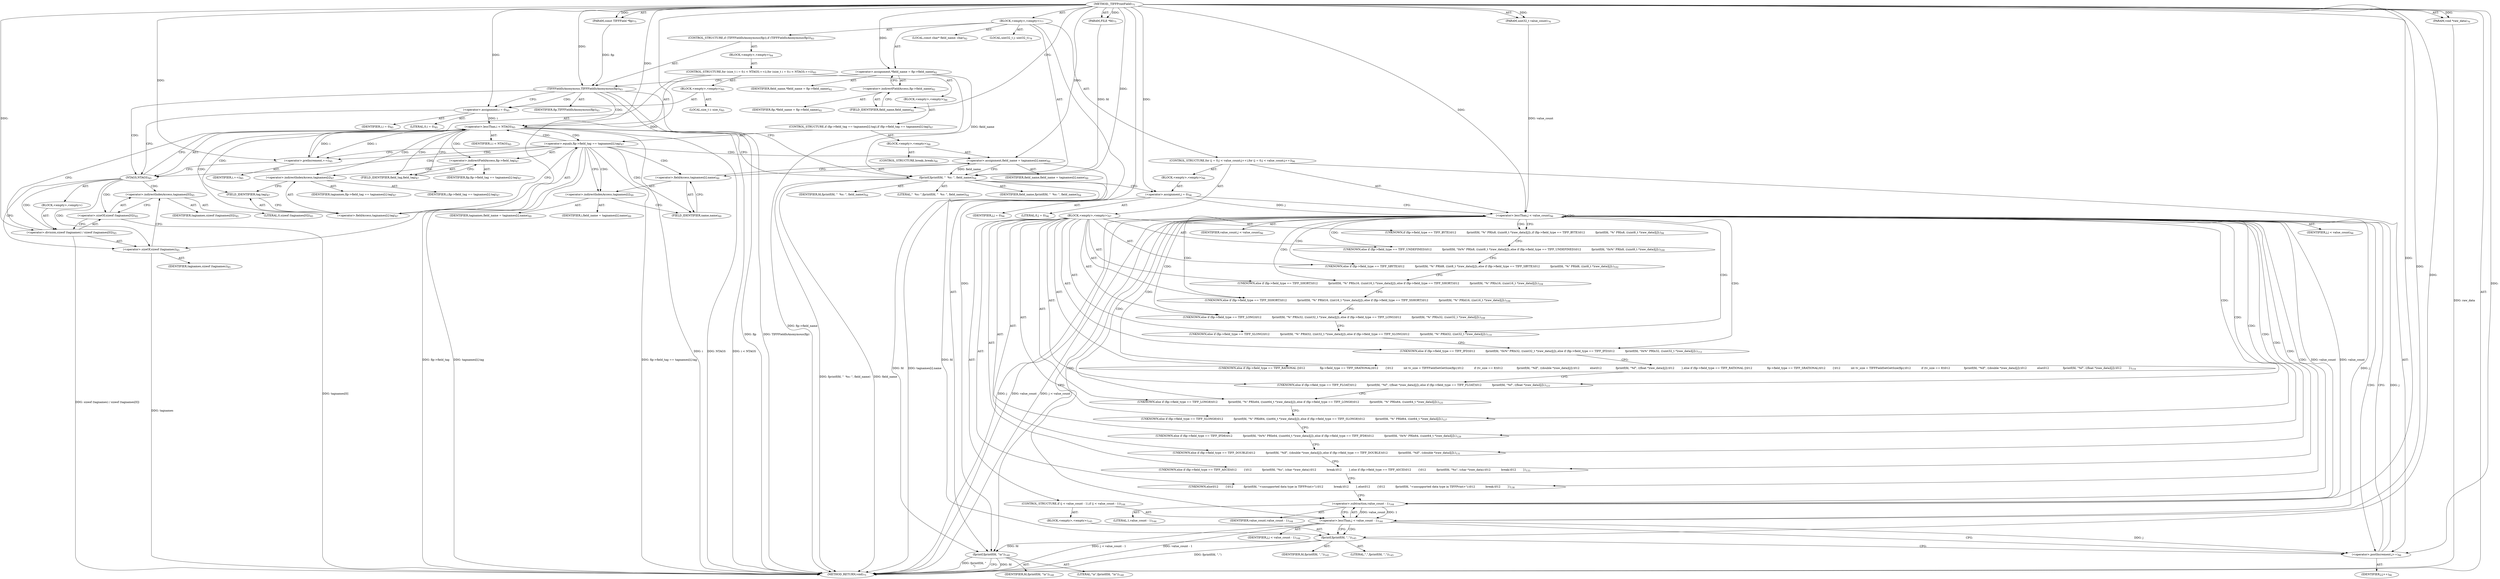 digraph "_TIFFPrintField" {  
"3133" [label = <(METHOD,_TIFFPrintField)<SUB>75</SUB>> ]
"3134" [label = <(PARAM,FILE *fd)<SUB>75</SUB>> ]
"3135" [label = <(PARAM,const TIFFField *fip)<SUB>75</SUB>> ]
"3136" [label = <(PARAM,uint32_t value_count)<SUB>76</SUB>> ]
"3137" [label = <(PARAM,void *raw_data)<SUB>76</SUB>> ]
"3138" [label = <(BLOCK,&lt;empty&gt;,&lt;empty&gt;)<SUB>77</SUB>> ]
"3139" [label = <(LOCAL,uint32_t j: uint32_t)<SUB>78</SUB>> ]
"3140" [label = <(LOCAL,const char* field_name: char)<SUB>82</SUB>> ]
"3141" [label = <(&lt;operator&gt;.assignment,*field_name = fip-&gt;field_name)<SUB>82</SUB>> ]
"3142" [label = <(IDENTIFIER,field_name,*field_name = fip-&gt;field_name)<SUB>82</SUB>> ]
"3143" [label = <(&lt;operator&gt;.indirectFieldAccess,fip-&gt;field_name)<SUB>82</SUB>> ]
"3144" [label = <(IDENTIFIER,fip,*field_name = fip-&gt;field_name)<SUB>82</SUB>> ]
"3145" [label = <(FIELD_IDENTIFIER,field_name,field_name)<SUB>82</SUB>> ]
"3146" [label = <(CONTROL_STRUCTURE,if (TIFFFieldIsAnonymous(fip)),if (TIFFFieldIsAnonymous(fip)))<SUB>83</SUB>> ]
"3147" [label = <(TIFFFieldIsAnonymous,TIFFFieldIsAnonymous(fip))<SUB>83</SUB>> ]
"3148" [label = <(IDENTIFIER,fip,TIFFFieldIsAnonymous(fip))<SUB>83</SUB>> ]
"3149" [label = <(BLOCK,&lt;empty&gt;,&lt;empty&gt;)<SUB>84</SUB>> ]
"3150" [label = <(CONTROL_STRUCTURE,for (size_t i = 0;i &lt; NTAGS;++i),for (size_t i = 0;i &lt; NTAGS;++i))<SUB>85</SUB>> ]
"3151" [label = <(BLOCK,&lt;empty&gt;,&lt;empty&gt;)<SUB>85</SUB>> ]
"3152" [label = <(LOCAL,size_t i: size_t)<SUB>85</SUB>> ]
"3153" [label = <(&lt;operator&gt;.assignment,i = 0)<SUB>85</SUB>> ]
"3154" [label = <(IDENTIFIER,i,i = 0)<SUB>85</SUB>> ]
"3155" [label = <(LITERAL,0,i = 0)<SUB>85</SUB>> ]
"3156" [label = <(&lt;operator&gt;.lessThan,i &lt; NTAGS)<SUB>85</SUB>> ]
"3157" [label = <(IDENTIFIER,i,i &lt; NTAGS)<SUB>85</SUB>> ]
"3158" [label = <(NTAGS,NTAGS)<SUB>85</SUB>> ]
"3159" [label = <(BLOCK,&lt;empty&gt;,&lt;empty&gt;)> ]
"3160" [label = <(&lt;operator&gt;.division,sizeof (tagnames) / sizeof (tagnames[0]))<SUB>85</SUB>> ]
"3161" [label = <(&lt;operator&gt;.sizeOf,sizeof (tagnames))<SUB>85</SUB>> ]
"3162" [label = <(IDENTIFIER,tagnames,sizeof (tagnames))<SUB>85</SUB>> ]
"3163" [label = <(&lt;operator&gt;.sizeOf,sizeof (tagnames[0]))<SUB>85</SUB>> ]
"3164" [label = <(&lt;operator&gt;.indirectIndexAccess,tagnames[0])<SUB>85</SUB>> ]
"3165" [label = <(IDENTIFIER,tagnames,sizeof (tagnames[0]))<SUB>85</SUB>> ]
"3166" [label = <(LITERAL,0,sizeof (tagnames[0]))<SUB>85</SUB>> ]
"3167" [label = <(&lt;operator&gt;.preIncrement,++i)<SUB>85</SUB>> ]
"3168" [label = <(IDENTIFIER,i,++i)<SUB>85</SUB>> ]
"3169" [label = <(BLOCK,&lt;empty&gt;,&lt;empty&gt;)<SUB>86</SUB>> ]
"3170" [label = <(CONTROL_STRUCTURE,if (fip-&gt;field_tag == tagnames[i].tag),if (fip-&gt;field_tag == tagnames[i].tag))<SUB>87</SUB>> ]
"3171" [label = <(&lt;operator&gt;.equals,fip-&gt;field_tag == tagnames[i].tag)<SUB>87</SUB>> ]
"3172" [label = <(&lt;operator&gt;.indirectFieldAccess,fip-&gt;field_tag)<SUB>87</SUB>> ]
"3173" [label = <(IDENTIFIER,fip,fip-&gt;field_tag == tagnames[i].tag)<SUB>87</SUB>> ]
"3174" [label = <(FIELD_IDENTIFIER,field_tag,field_tag)<SUB>87</SUB>> ]
"3175" [label = <(&lt;operator&gt;.fieldAccess,tagnames[i].tag)<SUB>87</SUB>> ]
"3176" [label = <(&lt;operator&gt;.indirectIndexAccess,tagnames[i])<SUB>87</SUB>> ]
"3177" [label = <(IDENTIFIER,tagnames,fip-&gt;field_tag == tagnames[i].tag)<SUB>87</SUB>> ]
"3178" [label = <(IDENTIFIER,i,fip-&gt;field_tag == tagnames[i].tag)<SUB>87</SUB>> ]
"3179" [label = <(FIELD_IDENTIFIER,tag,tag)<SUB>87</SUB>> ]
"3180" [label = <(BLOCK,&lt;empty&gt;,&lt;empty&gt;)<SUB>88</SUB>> ]
"3181" [label = <(&lt;operator&gt;.assignment,field_name = tagnames[i].name)<SUB>89</SUB>> ]
"3182" [label = <(IDENTIFIER,field_name,field_name = tagnames[i].name)<SUB>89</SUB>> ]
"3183" [label = <(&lt;operator&gt;.fieldAccess,tagnames[i].name)<SUB>89</SUB>> ]
"3184" [label = <(&lt;operator&gt;.indirectIndexAccess,tagnames[i])<SUB>89</SUB>> ]
"3185" [label = <(IDENTIFIER,tagnames,field_name = tagnames[i].name)<SUB>89</SUB>> ]
"3186" [label = <(IDENTIFIER,i,field_name = tagnames[i].name)<SUB>89</SUB>> ]
"3187" [label = <(FIELD_IDENTIFIER,name,name)<SUB>89</SUB>> ]
"3188" [label = <(CONTROL_STRUCTURE,break;,break;)<SUB>90</SUB>> ]
"3189" [label = <(fprintf,fprintf(fd, &quot;  %s: &quot;, field_name))<SUB>94</SUB>> ]
"3190" [label = <(IDENTIFIER,fd,fprintf(fd, &quot;  %s: &quot;, field_name))<SUB>94</SUB>> ]
"3191" [label = <(LITERAL,&quot;  %s: &quot;,fprintf(fd, &quot;  %s: &quot;, field_name))<SUB>94</SUB>> ]
"3192" [label = <(IDENTIFIER,field_name,fprintf(fd, &quot;  %s: &quot;, field_name))<SUB>94</SUB>> ]
"3193" [label = <(CONTROL_STRUCTURE,for (j = 0;j &lt; value_count;j++),for (j = 0;j &lt; value_count;j++))<SUB>96</SUB>> ]
"3194" [label = <(BLOCK,&lt;empty&gt;,&lt;empty&gt;)<SUB>96</SUB>> ]
"3195" [label = <(&lt;operator&gt;.assignment,j = 0)<SUB>96</SUB>> ]
"3196" [label = <(IDENTIFIER,j,j = 0)<SUB>96</SUB>> ]
"3197" [label = <(LITERAL,0,j = 0)<SUB>96</SUB>> ]
"3198" [label = <(&lt;operator&gt;.lessThan,j &lt; value_count)<SUB>96</SUB>> ]
"3199" [label = <(IDENTIFIER,j,j &lt; value_count)<SUB>96</SUB>> ]
"3200" [label = <(IDENTIFIER,value_count,j &lt; value_count)<SUB>96</SUB>> ]
"3201" [label = <(&lt;operator&gt;.postIncrement,j++)<SUB>96</SUB>> ]
"3202" [label = <(IDENTIFIER,j,j++)<SUB>96</SUB>> ]
"3203" [label = <(BLOCK,&lt;empty&gt;,&lt;empty&gt;)<SUB>97</SUB>> ]
"3204" [label = <(UNKNOWN,if (fip-&gt;field_type == TIFF_BYTE)\012            fprintf(fd, &quot;%&quot; PRIu8, ((uint8_t *)raw_data)[j]);,if (fip-&gt;field_type == TIFF_BYTE)\012            fprintf(fd, &quot;%&quot; PRIu8, ((uint8_t *)raw_data)[j]);)<SUB>98</SUB>> ]
"3205" [label = <(UNKNOWN,else if (fip-&gt;field_type == TIFF_UNDEFINED)\012            fprintf(fd, &quot;0x%&quot; PRIx8, ((uint8_t *)raw_data)[j]);,else if (fip-&gt;field_type == TIFF_UNDEFINED)\012            fprintf(fd, &quot;0x%&quot; PRIx8, ((uint8_t *)raw_data)[j]);)<SUB>100</SUB>> ]
"3206" [label = <(UNKNOWN,else if (fip-&gt;field_type == TIFF_SBYTE)\012            fprintf(fd, &quot;%&quot; PRId8, ((int8_t *)raw_data)[j]);,else if (fip-&gt;field_type == TIFF_SBYTE)\012            fprintf(fd, &quot;%&quot; PRId8, ((int8_t *)raw_data)[j]);)<SUB>102</SUB>> ]
"3207" [label = <(UNKNOWN,else if (fip-&gt;field_type == TIFF_SHORT)\012            fprintf(fd, &quot;%&quot; PRIu16, ((uint16_t *)raw_data)[j]);,else if (fip-&gt;field_type == TIFF_SHORT)\012            fprintf(fd, &quot;%&quot; PRIu16, ((uint16_t *)raw_data)[j]);)<SUB>104</SUB>> ]
"3208" [label = <(UNKNOWN,else if (fip-&gt;field_type == TIFF_SSHORT)\012            fprintf(fd, &quot;%&quot; PRId16, ((int16_t *)raw_data)[j]);,else if (fip-&gt;field_type == TIFF_SSHORT)\012            fprintf(fd, &quot;%&quot; PRId16, ((int16_t *)raw_data)[j]);)<SUB>106</SUB>> ]
"3209" [label = <(UNKNOWN,else if (fip-&gt;field_type == TIFF_LONG)\012            fprintf(fd, &quot;%&quot; PRIu32, ((uint32_t *)raw_data)[j]);,else if (fip-&gt;field_type == TIFF_LONG)\012            fprintf(fd, &quot;%&quot; PRIu32, ((uint32_t *)raw_data)[j]);)<SUB>108</SUB>> ]
"3210" [label = <(UNKNOWN,else if (fip-&gt;field_type == TIFF_SLONG)\012            fprintf(fd, &quot;%&quot; PRId32, ((int32_t *)raw_data)[j]);,else if (fip-&gt;field_type == TIFF_SLONG)\012            fprintf(fd, &quot;%&quot; PRId32, ((int32_t *)raw_data)[j]);)<SUB>110</SUB>> ]
"3211" [label = <(UNKNOWN,else if (fip-&gt;field_type == TIFF_IFD)\012            fprintf(fd, &quot;0x%&quot; PRIx32, ((uint32_t *)raw_data)[j]);,else if (fip-&gt;field_type == TIFF_IFD)\012            fprintf(fd, &quot;0x%&quot; PRIx32, ((uint32_t *)raw_data)[j]);)<SUB>112</SUB>> ]
"3212" [label = <(UNKNOWN,else if (fip-&gt;field_type == TIFF_RATIONAL ||\012                 fip-&gt;field_type == TIFF_SRATIONAL)\012        {\012            int tv_size = TIFFFieldSetGetSize(fip);\012            if (tv_size == 8)\012                fprintf(fd, &quot;%lf&quot;, ((double *)raw_data)[j]);\012            else\012                fprintf(fd, &quot;%f&quot;, ((float *)raw_data)[j]);\012        },else if (fip-&gt;field_type == TIFF_RATIONAL ||\012                 fip-&gt;field_type == TIFF_SRATIONAL)\012        {\012            int tv_size = TIFFFieldSetGetSize(fip);\012            if (tv_size == 8)\012                fprintf(fd, &quot;%lf&quot;, ((double *)raw_data)[j]);\012            else\012                fprintf(fd, &quot;%f&quot;, ((float *)raw_data)[j]);\012        })<SUB>114</SUB>> ]
"3213" [label = <(UNKNOWN,else if (fip-&gt;field_type == TIFF_FLOAT)\012            fprintf(fd, &quot;%f&quot;, ((float *)raw_data)[j]);,else if (fip-&gt;field_type == TIFF_FLOAT)\012            fprintf(fd, &quot;%f&quot;, ((float *)raw_data)[j]);)<SUB>123</SUB>> ]
"3214" [label = <(UNKNOWN,else if (fip-&gt;field_type == TIFF_LONG8)\012            fprintf(fd, &quot;%&quot; PRIu64, ((uint64_t *)raw_data)[j]);,else if (fip-&gt;field_type == TIFF_LONG8)\012            fprintf(fd, &quot;%&quot; PRIu64, ((uint64_t *)raw_data)[j]);)<SUB>125</SUB>> ]
"3215" [label = <(UNKNOWN,else if (fip-&gt;field_type == TIFF_SLONG8)\012            fprintf(fd, &quot;%&quot; PRId64, ((int64_t *)raw_data)[j]);,else if (fip-&gt;field_type == TIFF_SLONG8)\012            fprintf(fd, &quot;%&quot; PRId64, ((int64_t *)raw_data)[j]);)<SUB>127</SUB>> ]
"3216" [label = <(UNKNOWN,else if (fip-&gt;field_type == TIFF_IFD8)\012            fprintf(fd, &quot;0x%&quot; PRIx64, ((uint64_t *)raw_data)[j]);,else if (fip-&gt;field_type == TIFF_IFD8)\012            fprintf(fd, &quot;0x%&quot; PRIx64, ((uint64_t *)raw_data)[j]);)<SUB>129</SUB>> ]
"3217" [label = <(UNKNOWN,else if (fip-&gt;field_type == TIFF_DOUBLE)\012            fprintf(fd, &quot;%lf&quot;, ((double *)raw_data)[j]);,else if (fip-&gt;field_type == TIFF_DOUBLE)\012            fprintf(fd, &quot;%lf&quot;, ((double *)raw_data)[j]);)<SUB>131</SUB>> ]
"3218" [label = <(UNKNOWN,else if (fip-&gt;field_type == TIFF_ASCII)\012        {\012            fprintf(fd, &quot;%s&quot;, (char *)raw_data);\012            break;\012        },else if (fip-&gt;field_type == TIFF_ASCII)\012        {\012            fprintf(fd, &quot;%s&quot;, (char *)raw_data);\012            break;\012        })<SUB>133</SUB>> ]
"3219" [label = <(UNKNOWN,else\012        {\012            fprintf(fd, &quot;&lt;unsupported data type in TIFFPrint&gt;&quot;);\012            break;\012        },else\012        {\012            fprintf(fd, &quot;&lt;unsupported data type in TIFFPrint&gt;&quot;);\012            break;\012        })<SUB>138</SUB>> ]
"3220" [label = <(CONTROL_STRUCTURE,if (j &lt; value_count - 1),if (j &lt; value_count - 1))<SUB>144</SUB>> ]
"3221" [label = <(&lt;operator&gt;.lessThan,j &lt; value_count - 1)<SUB>144</SUB>> ]
"3222" [label = <(IDENTIFIER,j,j &lt; value_count - 1)<SUB>144</SUB>> ]
"3223" [label = <(&lt;operator&gt;.subtraction,value_count - 1)<SUB>144</SUB>> ]
"3224" [label = <(IDENTIFIER,value_count,value_count - 1)<SUB>144</SUB>> ]
"3225" [label = <(LITERAL,1,value_count - 1)<SUB>144</SUB>> ]
"3226" [label = <(BLOCK,&lt;empty&gt;,&lt;empty&gt;)<SUB>145</SUB>> ]
"3227" [label = <(fprintf,fprintf(fd, &quot;,&quot;))<SUB>145</SUB>> ]
"3228" [label = <(IDENTIFIER,fd,fprintf(fd, &quot;,&quot;))<SUB>145</SUB>> ]
"3229" [label = <(LITERAL,&quot;,&quot;,fprintf(fd, &quot;,&quot;))<SUB>145</SUB>> ]
"3230" [label = <(fprintf,fprintf(fd, &quot;\n&quot;))<SUB>148</SUB>> ]
"3231" [label = <(IDENTIFIER,fd,fprintf(fd, &quot;\n&quot;))<SUB>148</SUB>> ]
"3232" [label = <(LITERAL,&quot;\n&quot;,fprintf(fd, &quot;\n&quot;))<SUB>148</SUB>> ]
"3233" [label = <(METHOD_RETURN,void)<SUB>75</SUB>> ]
  "3133" -> "3134"  [ label = "AST: "] 
  "3133" -> "3135"  [ label = "AST: "] 
  "3133" -> "3136"  [ label = "AST: "] 
  "3133" -> "3137"  [ label = "AST: "] 
  "3133" -> "3138"  [ label = "AST: "] 
  "3133" -> "3233"  [ label = "AST: "] 
  "3138" -> "3139"  [ label = "AST: "] 
  "3138" -> "3140"  [ label = "AST: "] 
  "3138" -> "3141"  [ label = "AST: "] 
  "3138" -> "3146"  [ label = "AST: "] 
  "3138" -> "3189"  [ label = "AST: "] 
  "3138" -> "3193"  [ label = "AST: "] 
  "3138" -> "3230"  [ label = "AST: "] 
  "3141" -> "3142"  [ label = "AST: "] 
  "3141" -> "3143"  [ label = "AST: "] 
  "3143" -> "3144"  [ label = "AST: "] 
  "3143" -> "3145"  [ label = "AST: "] 
  "3146" -> "3147"  [ label = "AST: "] 
  "3146" -> "3149"  [ label = "AST: "] 
  "3147" -> "3148"  [ label = "AST: "] 
  "3149" -> "3150"  [ label = "AST: "] 
  "3150" -> "3151"  [ label = "AST: "] 
  "3150" -> "3156"  [ label = "AST: "] 
  "3150" -> "3167"  [ label = "AST: "] 
  "3150" -> "3169"  [ label = "AST: "] 
  "3151" -> "3152"  [ label = "AST: "] 
  "3151" -> "3153"  [ label = "AST: "] 
  "3153" -> "3154"  [ label = "AST: "] 
  "3153" -> "3155"  [ label = "AST: "] 
  "3156" -> "3157"  [ label = "AST: "] 
  "3156" -> "3158"  [ label = "AST: "] 
  "3158" -> "3159"  [ label = "AST: "] 
  "3159" -> "3160"  [ label = "AST: "] 
  "3160" -> "3161"  [ label = "AST: "] 
  "3160" -> "3163"  [ label = "AST: "] 
  "3161" -> "3162"  [ label = "AST: "] 
  "3163" -> "3164"  [ label = "AST: "] 
  "3164" -> "3165"  [ label = "AST: "] 
  "3164" -> "3166"  [ label = "AST: "] 
  "3167" -> "3168"  [ label = "AST: "] 
  "3169" -> "3170"  [ label = "AST: "] 
  "3170" -> "3171"  [ label = "AST: "] 
  "3170" -> "3180"  [ label = "AST: "] 
  "3171" -> "3172"  [ label = "AST: "] 
  "3171" -> "3175"  [ label = "AST: "] 
  "3172" -> "3173"  [ label = "AST: "] 
  "3172" -> "3174"  [ label = "AST: "] 
  "3175" -> "3176"  [ label = "AST: "] 
  "3175" -> "3179"  [ label = "AST: "] 
  "3176" -> "3177"  [ label = "AST: "] 
  "3176" -> "3178"  [ label = "AST: "] 
  "3180" -> "3181"  [ label = "AST: "] 
  "3180" -> "3188"  [ label = "AST: "] 
  "3181" -> "3182"  [ label = "AST: "] 
  "3181" -> "3183"  [ label = "AST: "] 
  "3183" -> "3184"  [ label = "AST: "] 
  "3183" -> "3187"  [ label = "AST: "] 
  "3184" -> "3185"  [ label = "AST: "] 
  "3184" -> "3186"  [ label = "AST: "] 
  "3189" -> "3190"  [ label = "AST: "] 
  "3189" -> "3191"  [ label = "AST: "] 
  "3189" -> "3192"  [ label = "AST: "] 
  "3193" -> "3194"  [ label = "AST: "] 
  "3193" -> "3198"  [ label = "AST: "] 
  "3193" -> "3201"  [ label = "AST: "] 
  "3193" -> "3203"  [ label = "AST: "] 
  "3194" -> "3195"  [ label = "AST: "] 
  "3195" -> "3196"  [ label = "AST: "] 
  "3195" -> "3197"  [ label = "AST: "] 
  "3198" -> "3199"  [ label = "AST: "] 
  "3198" -> "3200"  [ label = "AST: "] 
  "3201" -> "3202"  [ label = "AST: "] 
  "3203" -> "3204"  [ label = "AST: "] 
  "3203" -> "3205"  [ label = "AST: "] 
  "3203" -> "3206"  [ label = "AST: "] 
  "3203" -> "3207"  [ label = "AST: "] 
  "3203" -> "3208"  [ label = "AST: "] 
  "3203" -> "3209"  [ label = "AST: "] 
  "3203" -> "3210"  [ label = "AST: "] 
  "3203" -> "3211"  [ label = "AST: "] 
  "3203" -> "3212"  [ label = "AST: "] 
  "3203" -> "3213"  [ label = "AST: "] 
  "3203" -> "3214"  [ label = "AST: "] 
  "3203" -> "3215"  [ label = "AST: "] 
  "3203" -> "3216"  [ label = "AST: "] 
  "3203" -> "3217"  [ label = "AST: "] 
  "3203" -> "3218"  [ label = "AST: "] 
  "3203" -> "3219"  [ label = "AST: "] 
  "3203" -> "3220"  [ label = "AST: "] 
  "3220" -> "3221"  [ label = "AST: "] 
  "3220" -> "3226"  [ label = "AST: "] 
  "3221" -> "3222"  [ label = "AST: "] 
  "3221" -> "3223"  [ label = "AST: "] 
  "3223" -> "3224"  [ label = "AST: "] 
  "3223" -> "3225"  [ label = "AST: "] 
  "3226" -> "3227"  [ label = "AST: "] 
  "3227" -> "3228"  [ label = "AST: "] 
  "3227" -> "3229"  [ label = "AST: "] 
  "3230" -> "3231"  [ label = "AST: "] 
  "3230" -> "3232"  [ label = "AST: "] 
  "3141" -> "3147"  [ label = "CFG: "] 
  "3189" -> "3195"  [ label = "CFG: "] 
  "3230" -> "3233"  [ label = "CFG: "] 
  "3143" -> "3141"  [ label = "CFG: "] 
  "3147" -> "3153"  [ label = "CFG: "] 
  "3147" -> "3189"  [ label = "CFG: "] 
  "3198" -> "3204"  [ label = "CFG: "] 
  "3198" -> "3230"  [ label = "CFG: "] 
  "3201" -> "3198"  [ label = "CFG: "] 
  "3145" -> "3143"  [ label = "CFG: "] 
  "3195" -> "3198"  [ label = "CFG: "] 
  "3204" -> "3205"  [ label = "CFG: "] 
  "3205" -> "3206"  [ label = "CFG: "] 
  "3206" -> "3207"  [ label = "CFG: "] 
  "3207" -> "3208"  [ label = "CFG: "] 
  "3208" -> "3209"  [ label = "CFG: "] 
  "3209" -> "3210"  [ label = "CFG: "] 
  "3210" -> "3211"  [ label = "CFG: "] 
  "3211" -> "3212"  [ label = "CFG: "] 
  "3212" -> "3213"  [ label = "CFG: "] 
  "3213" -> "3214"  [ label = "CFG: "] 
  "3214" -> "3215"  [ label = "CFG: "] 
  "3215" -> "3216"  [ label = "CFG: "] 
  "3216" -> "3217"  [ label = "CFG: "] 
  "3217" -> "3218"  [ label = "CFG: "] 
  "3218" -> "3219"  [ label = "CFG: "] 
  "3219" -> "3223"  [ label = "CFG: "] 
  "3156" -> "3174"  [ label = "CFG: "] 
  "3156" -> "3189"  [ label = "CFG: "] 
  "3167" -> "3158"  [ label = "CFG: "] 
  "3221" -> "3227"  [ label = "CFG: "] 
  "3221" -> "3201"  [ label = "CFG: "] 
  "3153" -> "3158"  [ label = "CFG: "] 
  "3158" -> "3156"  [ label = "CFG: "] 
  "3158" -> "3161"  [ label = "CFG: "] 
  "3223" -> "3221"  [ label = "CFG: "] 
  "3227" -> "3201"  [ label = "CFG: "] 
  "3171" -> "3184"  [ label = "CFG: "] 
  "3171" -> "3167"  [ label = "CFG: "] 
  "3160" -> "3156"  [ label = "CFG: "] 
  "3172" -> "3176"  [ label = "CFG: "] 
  "3175" -> "3171"  [ label = "CFG: "] 
  "3181" -> "3189"  [ label = "CFG: "] 
  "3161" -> "3164"  [ label = "CFG: "] 
  "3163" -> "3160"  [ label = "CFG: "] 
  "3174" -> "3172"  [ label = "CFG: "] 
  "3176" -> "3179"  [ label = "CFG: "] 
  "3179" -> "3175"  [ label = "CFG: "] 
  "3183" -> "3181"  [ label = "CFG: "] 
  "3164" -> "3163"  [ label = "CFG: "] 
  "3184" -> "3187"  [ label = "CFG: "] 
  "3187" -> "3183"  [ label = "CFG: "] 
  "3133" -> "3145"  [ label = "CFG: "] 
  "3137" -> "3233"  [ label = "DDG: raw_data"] 
  "3141" -> "3233"  [ label = "DDG: fip-&gt;field_name"] 
  "3147" -> "3233"  [ label = "DDG: fip"] 
  "3147" -> "3233"  [ label = "DDG: TIFFFieldIsAnonymous(fip)"] 
  "3156" -> "3233"  [ label = "DDG: i"] 
  "3156" -> "3233"  [ label = "DDG: NTAGS"] 
  "3161" -> "3233"  [ label = "DDG: tagnames"] 
  "3163" -> "3233"  [ label = "DDG: tagnames[0]"] 
  "3160" -> "3233"  [ label = "DDG: sizeof (tagnames) / sizeof (tagnames[0])"] 
  "3156" -> "3233"  [ label = "DDG: i &lt; NTAGS"] 
  "3171" -> "3233"  [ label = "DDG: fip-&gt;field_tag"] 
  "3171" -> "3233"  [ label = "DDG: tagnames[i].tag"] 
  "3171" -> "3233"  [ label = "DDG: fip-&gt;field_tag == tagnames[i].tag"] 
  "3181" -> "3233"  [ label = "DDG: tagnames[i].name"] 
  "3189" -> "3233"  [ label = "DDG: field_name"] 
  "3189" -> "3233"  [ label = "DDG: fprintf(fd, &quot;  %s: &quot;, field_name)"] 
  "3198" -> "3233"  [ label = "DDG: j"] 
  "3198" -> "3233"  [ label = "DDG: value_count"] 
  "3198" -> "3233"  [ label = "DDG: j &lt; value_count"] 
  "3230" -> "3233"  [ label = "DDG: fd"] 
  "3230" -> "3233"  [ label = "DDG: fprintf(fd, &quot;\n&quot;)"] 
  "3221" -> "3233"  [ label = "DDG: value_count - 1"] 
  "3221" -> "3233"  [ label = "DDG: j &lt; value_count - 1"] 
  "3227" -> "3233"  [ label = "DDG: fprintf(fd, &quot;,&quot;)"] 
  "3133" -> "3134"  [ label = "DDG: "] 
  "3133" -> "3135"  [ label = "DDG: "] 
  "3133" -> "3136"  [ label = "DDG: "] 
  "3133" -> "3137"  [ label = "DDG: "] 
  "3133" -> "3141"  [ label = "DDG: "] 
  "3134" -> "3189"  [ label = "DDG: fd"] 
  "3133" -> "3189"  [ label = "DDG: "] 
  "3141" -> "3189"  [ label = "DDG: field_name"] 
  "3181" -> "3189"  [ label = "DDG: field_name"] 
  "3189" -> "3230"  [ label = "DDG: fd"] 
  "3227" -> "3230"  [ label = "DDG: fd"] 
  "3133" -> "3230"  [ label = "DDG: "] 
  "3135" -> "3147"  [ label = "DDG: fip"] 
  "3133" -> "3147"  [ label = "DDG: "] 
  "3133" -> "3195"  [ label = "DDG: "] 
  "3195" -> "3198"  [ label = "DDG: j"] 
  "3201" -> "3198"  [ label = "DDG: j"] 
  "3133" -> "3198"  [ label = "DDG: "] 
  "3223" -> "3198"  [ label = "DDG: value_count"] 
  "3136" -> "3198"  [ label = "DDG: value_count"] 
  "3221" -> "3201"  [ label = "DDG: j"] 
  "3133" -> "3201"  [ label = "DDG: "] 
  "3133" -> "3153"  [ label = "DDG: "] 
  "3153" -> "3156"  [ label = "DDG: i"] 
  "3167" -> "3156"  [ label = "DDG: i"] 
  "3133" -> "3156"  [ label = "DDG: "] 
  "3156" -> "3167"  [ label = "DDG: i"] 
  "3133" -> "3167"  [ label = "DDG: "] 
  "3198" -> "3221"  [ label = "DDG: j"] 
  "3133" -> "3221"  [ label = "DDG: "] 
  "3223" -> "3221"  [ label = "DDG: value_count"] 
  "3223" -> "3221"  [ label = "DDG: 1"] 
  "3198" -> "3223"  [ label = "DDG: value_count"] 
  "3133" -> "3223"  [ label = "DDG: "] 
  "3189" -> "3227"  [ label = "DDG: fd"] 
  "3133" -> "3227"  [ label = "DDG: "] 
  "3133" -> "3160"  [ label = "DDG: "] 
  "3133" -> "3181"  [ label = "DDG: "] 
  "3133" -> "3161"  [ label = "DDG: "] 
  "3147" -> "3156"  [ label = "CDG: "] 
  "3147" -> "3158"  [ label = "CDG: "] 
  "3147" -> "3153"  [ label = "CDG: "] 
  "3198" -> "3219"  [ label = "CDG: "] 
  "3198" -> "3216"  [ label = "CDG: "] 
  "3198" -> "3212"  [ label = "CDG: "] 
  "3198" -> "3217"  [ label = "CDG: "] 
  "3198" -> "3221"  [ label = "CDG: "] 
  "3198" -> "3204"  [ label = "CDG: "] 
  "3198" -> "3214"  [ label = "CDG: "] 
  "3198" -> "3208"  [ label = "CDG: "] 
  "3198" -> "3215"  [ label = "CDG: "] 
  "3198" -> "3213"  [ label = "CDG: "] 
  "3198" -> "3198"  [ label = "CDG: "] 
  "3198" -> "3211"  [ label = "CDG: "] 
  "3198" -> "3205"  [ label = "CDG: "] 
  "3198" -> "3207"  [ label = "CDG: "] 
  "3198" -> "3218"  [ label = "CDG: "] 
  "3198" -> "3210"  [ label = "CDG: "] 
  "3198" -> "3201"  [ label = "CDG: "] 
  "3198" -> "3206"  [ label = "CDG: "] 
  "3198" -> "3223"  [ label = "CDG: "] 
  "3198" -> "3209"  [ label = "CDG: "] 
  "3156" -> "3172"  [ label = "CDG: "] 
  "3156" -> "3175"  [ label = "CDG: "] 
  "3156" -> "3171"  [ label = "CDG: "] 
  "3156" -> "3174"  [ label = "CDG: "] 
  "3156" -> "3179"  [ label = "CDG: "] 
  "3156" -> "3176"  [ label = "CDG: "] 
  "3221" -> "3227"  [ label = "CDG: "] 
  "3158" -> "3161"  [ label = "CDG: "] 
  "3158" -> "3164"  [ label = "CDG: "] 
  "3158" -> "3160"  [ label = "CDG: "] 
  "3158" -> "3163"  [ label = "CDG: "] 
  "3171" -> "3187"  [ label = "CDG: "] 
  "3171" -> "3156"  [ label = "CDG: "] 
  "3171" -> "3158"  [ label = "CDG: "] 
  "3171" -> "3167"  [ label = "CDG: "] 
  "3171" -> "3183"  [ label = "CDG: "] 
  "3171" -> "3181"  [ label = "CDG: "] 
  "3171" -> "3184"  [ label = "CDG: "] 
}
